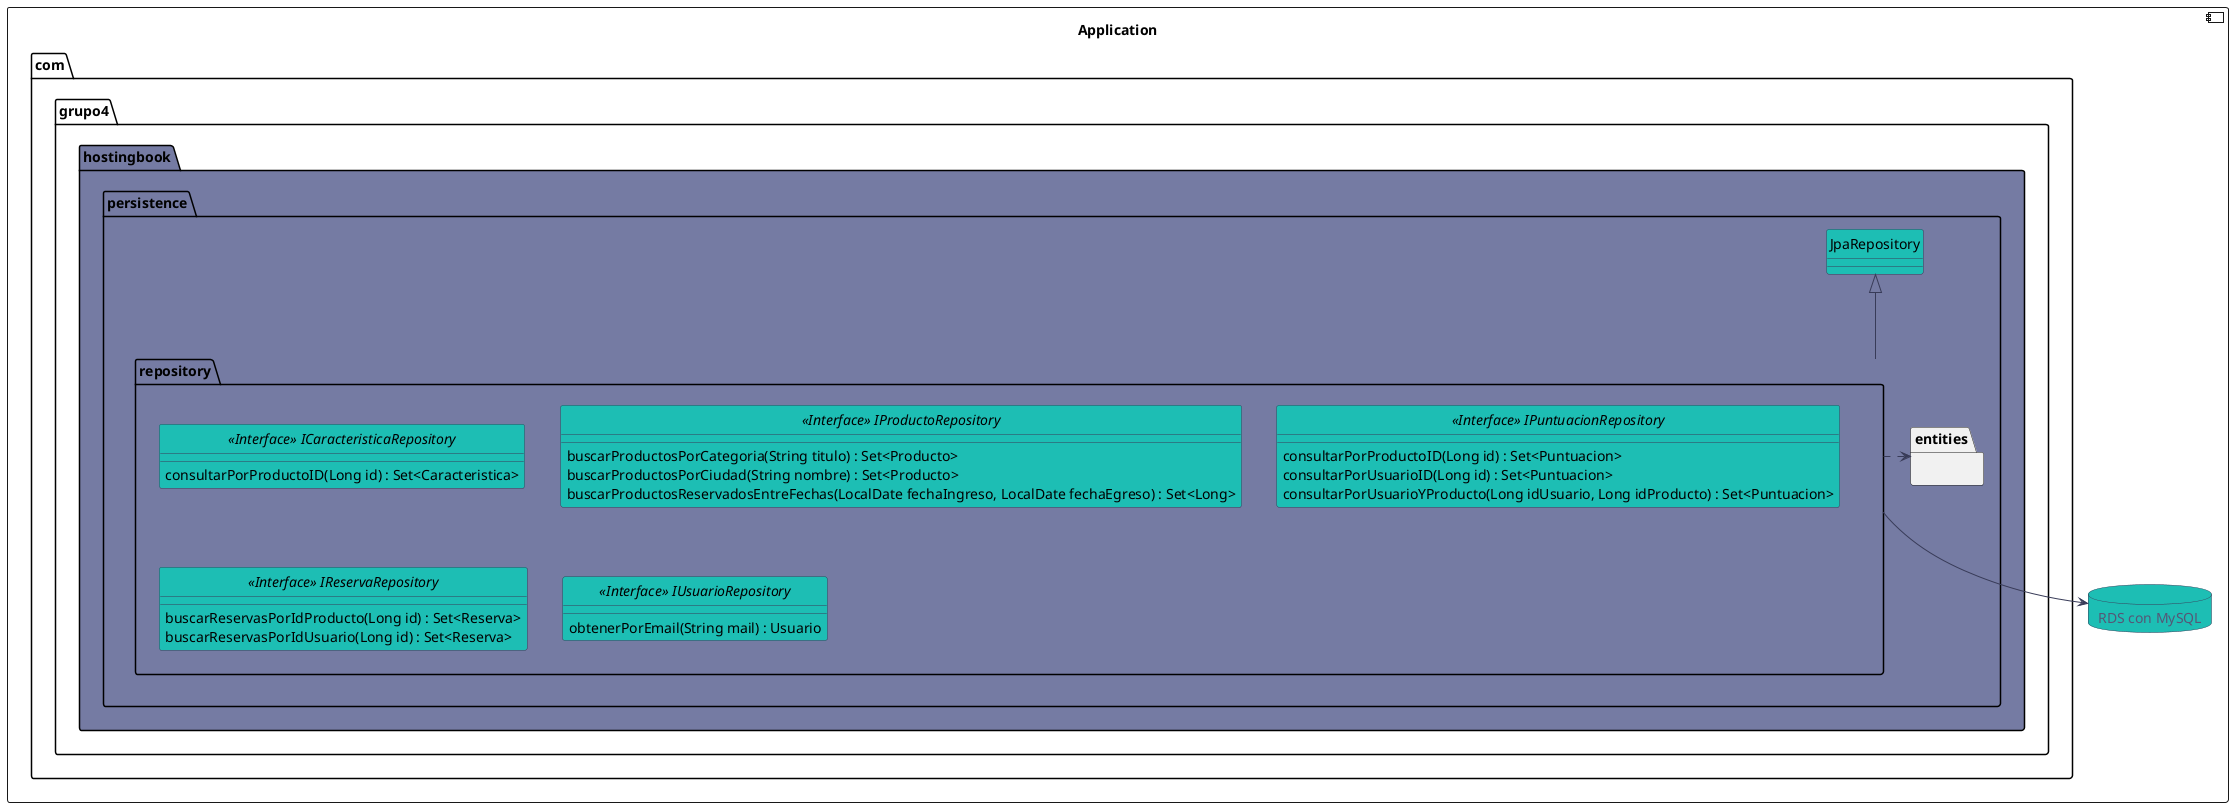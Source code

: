 @startuml
allowmixing
hide circle

skinparam database {
    BorderColor #383b58
    BackgroundColor #1dbeb4
    ArrowColor #383b58
    FontColor #545776
}

skinparam rectangle {
    BorderColor #383b58
    BackgroundColor #1dbeb4
    ArrowColor #383b58
}

skinparam class {
    BorderColor #383b58
    BackgroundColor #1dbeb4
    ArrowColor #383b58
    AttributeIconSize 0
}

skinparam note {
    BorderColor #545776
    BackgroundColor #f3f1ed
    FontColor #545776
}

component Application {
    package com.grupo4.hostingbook #757ba3 {

        package persistence {
            package repository {
                interface "<<Interface>> ICaracteristicaRepository" {
                 consultarPorProductoID(Long id) : Set<Caracteristica>
                }
'                interface "ICategoriaRepository"
'                interface "ICiudadRepository"
'                interface "IImagenRepository"
'                interface "IPoliticaRepository"
'                interface "IRolRepository"
'                interface "ITipoPoliticaRepository"
                interface "<<Interface>> IProductoRepository" {
                 buscarProductosPorCategoria(String titulo) : Set<Producto>
                 buscarProductosPorCiudad(String nombre) : Set<Producto>
                 buscarProductosReservadosEntreFechas(LocalDate fechaIngreso, LocalDate fechaEgreso) : Set<Long>
                }
                interface "<<Interface>> IPuntuacionRepository" {
                 consultarPorProductoID(Long id) : Set<Puntuacion>
                 consultarPorUsuarioID(Long id) : Set<Puntuacion>
                 consultarPorUsuarioYProducto(Long idUsuario, Long idProducto) : Set<Puntuacion>
                }
                interface "<<Interface>> IReservaRepository" {
                 buscarReservasPorIdProducto(Long id) : Set<Reserva>
                 buscarReservasPorIdUsuario(Long id) : Set<Reserva>
                }
                interface "<<Interface>> IUsuarioRepository" {
                 obtenerPorEmail(String mail) : Usuario
                }
            }

            repository ---up|> JpaRepository

            package entities {
            }
        }

        repository .right> entities
    }
    database "RDS con MySQL"
    repository --> "RDS con MySQL"

}
@enduml
